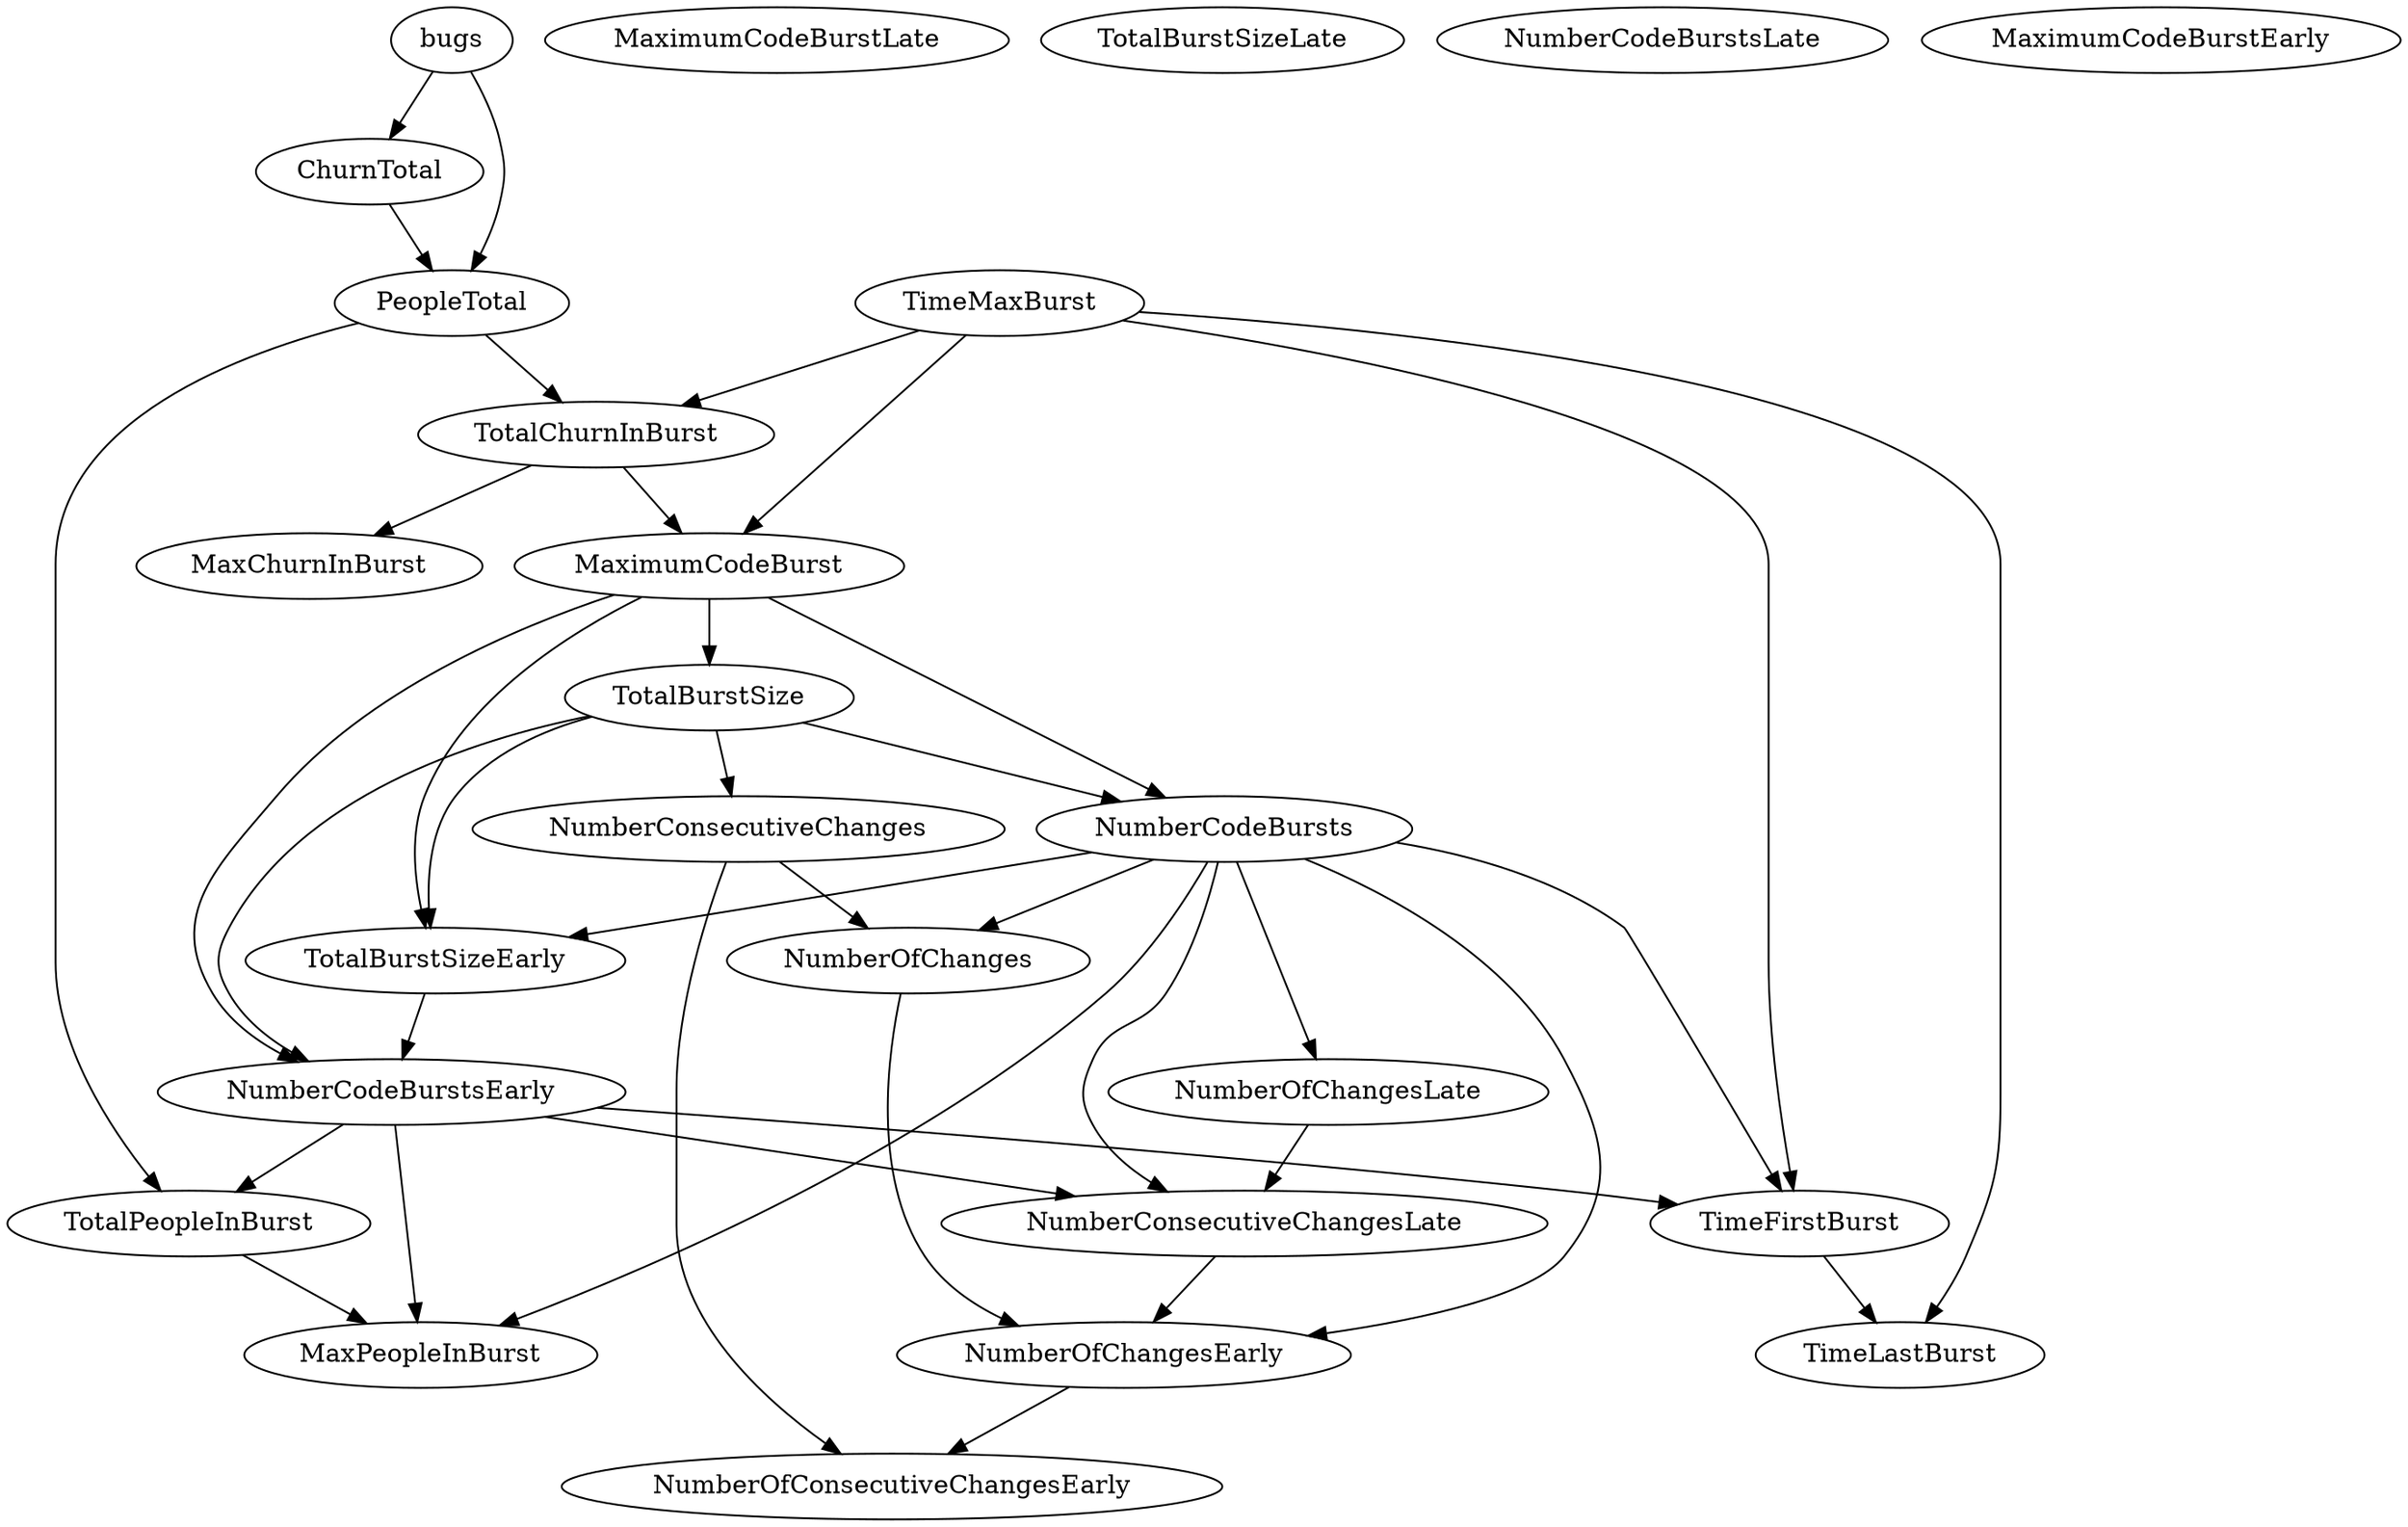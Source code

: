 digraph {
   TotalPeopleInBurst;
   MaximumCodeBurstLate;
   NumberOfChanges;
   MaxPeopleInBurst;
   TotalBurstSizeLate;
   NumberCodeBurstsLate;
   NumberOfChangesLate;
   NumberOfChangesEarly;
   MaxChurnInBurst;
   MaximumCodeBurstEarly;
   NumberCodeBurstsEarly;
   TimeFirstBurst;
   TotalChurnInBurst;
   ChurnTotal;
   MaximumCodeBurst;
   NumberOfConsecutiveChangesEarly;
   NumberConsecutiveChangesLate;
   TotalBurstSizeEarly;
   TotalBurstSize;
   TimeMaxBurst;
   NumberConsecutiveChanges;
   TimeLastBurst;
   NumberCodeBursts;
   PeopleTotal;
   bugs;
   TotalPeopleInBurst -> MaxPeopleInBurst;
   NumberOfChanges -> NumberOfChangesEarly;
   NumberOfChangesLate -> NumberConsecutiveChangesLate;
   NumberOfChangesEarly -> NumberOfConsecutiveChangesEarly;
   NumberCodeBurstsEarly -> TotalPeopleInBurst;
   NumberCodeBurstsEarly -> MaxPeopleInBurst;
   NumberCodeBurstsEarly -> TimeFirstBurst;
   NumberCodeBurstsEarly -> NumberConsecutiveChangesLate;
   TimeFirstBurst -> TimeLastBurst;
   TotalChurnInBurst -> MaxChurnInBurst;
   TotalChurnInBurst -> MaximumCodeBurst;
   ChurnTotal -> PeopleTotal;
   MaximumCodeBurst -> NumberCodeBurstsEarly;
   MaximumCodeBurst -> TotalBurstSizeEarly;
   MaximumCodeBurst -> TotalBurstSize;
   MaximumCodeBurst -> NumberCodeBursts;
   NumberConsecutiveChangesLate -> NumberOfChangesEarly;
   TotalBurstSizeEarly -> NumberCodeBurstsEarly;
   TotalBurstSize -> NumberCodeBurstsEarly;
   TotalBurstSize -> TotalBurstSizeEarly;
   TotalBurstSize -> NumberConsecutiveChanges;
   TotalBurstSize -> NumberCodeBursts;
   TimeMaxBurst -> TimeFirstBurst;
   TimeMaxBurst -> TotalChurnInBurst;
   TimeMaxBurst -> MaximumCodeBurst;
   TimeMaxBurst -> TimeLastBurst;
   NumberConsecutiveChanges -> NumberOfChanges;
   NumberConsecutiveChanges -> NumberOfConsecutiveChangesEarly;
   NumberCodeBursts -> NumberOfChanges;
   NumberCodeBursts -> MaxPeopleInBurst;
   NumberCodeBursts -> NumberOfChangesLate;
   NumberCodeBursts -> NumberOfChangesEarly;
   NumberCodeBursts -> TimeFirstBurst;
   NumberCodeBursts -> NumberConsecutiveChangesLate;
   NumberCodeBursts -> TotalBurstSizeEarly;
   PeopleTotal -> TotalPeopleInBurst;
   PeopleTotal -> TotalChurnInBurst;
   bugs -> ChurnTotal;
   bugs -> PeopleTotal;
}
